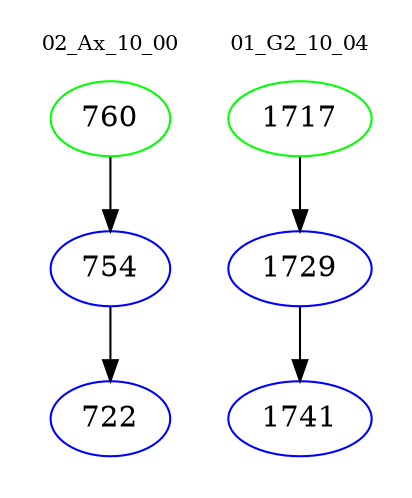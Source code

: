 digraph{
subgraph cluster_0 {
color = white
label = "02_Ax_10_00";
fontsize=10;
T0_760 [label="760", color="green"]
T0_760 -> T0_754 [color="black"]
T0_754 [label="754", color="blue"]
T0_754 -> T0_722 [color="black"]
T0_722 [label="722", color="blue"]
}
subgraph cluster_1 {
color = white
label = "01_G2_10_04";
fontsize=10;
T1_1717 [label="1717", color="green"]
T1_1717 -> T1_1729 [color="black"]
T1_1729 [label="1729", color="blue"]
T1_1729 -> T1_1741 [color="black"]
T1_1741 [label="1741", color="blue"]
}
}

